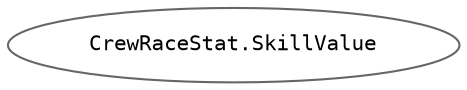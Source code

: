digraph "Graphical Class Hierarchy"
{
 // INTERACTIVE_SVG=YES
 // LATEX_PDF_SIZE
  bgcolor="transparent";
  edge [fontname=Helvetica,fontsize=10,labelfontname=Helvetica,labelfontsize=10];
  node [fontname=Helvetica,fontsize=10,fontname=Consolas fontsize=10 style=filled height=0.2 width=0.4 margin=0.1];
  rankdir="LR";
  Node0 [id="Node000000",label="CrewRaceStat.SkillValue",height=0.2,width=0.4,color="grey40", fillcolor="white", style="filled",URL="$class_crew_race_stat_1_1_skill_value.html",tooltip=" "];
}
